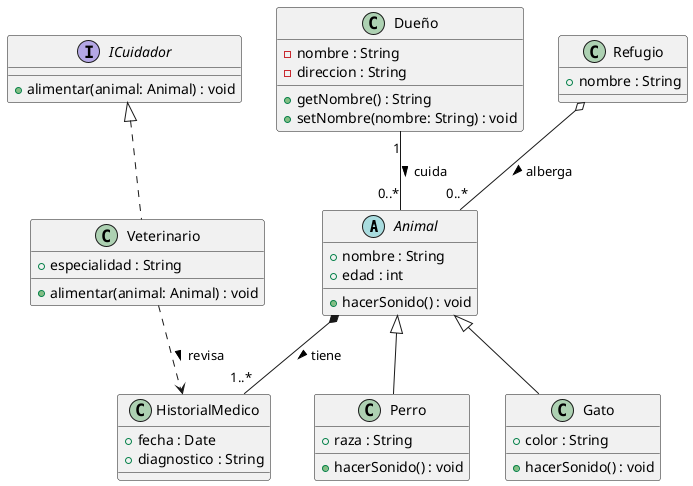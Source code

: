@startuml modelo


abstract class Animal {
    +nombre : String
    +edad : int
    +hacerSonido() : void
}

class Perro {
    +raza : String
    +hacerSonido() : void
}

class Gato {
    +color : String
    +hacerSonido() : void
}

Animal <|-- Perro
Animal <|-- Gato


interface ICuidador {
    +alimentar(animal: Animal) : void
}

class Veterinario implements ICuidador {
    +especialidad : String
    +alimentar(animal: Animal) : void
}


class Dueño {
    -nombre : String
    -direccion : String
    +getNombre() : String
    +setNombre(nombre: String) : void
}


Dueño "1" -- "0..*" Animal : cuida >


class Refugio {
    +nombre : String
}

Refugio o-- "0..*" Animal : alberga >


class HistorialMedico {
    +fecha : Date
    +diagnostico : String
}

Animal *-- "1..*" HistorialMedico : tiene >


Veterinario ..> HistorialMedico : revisa >

@enduml
